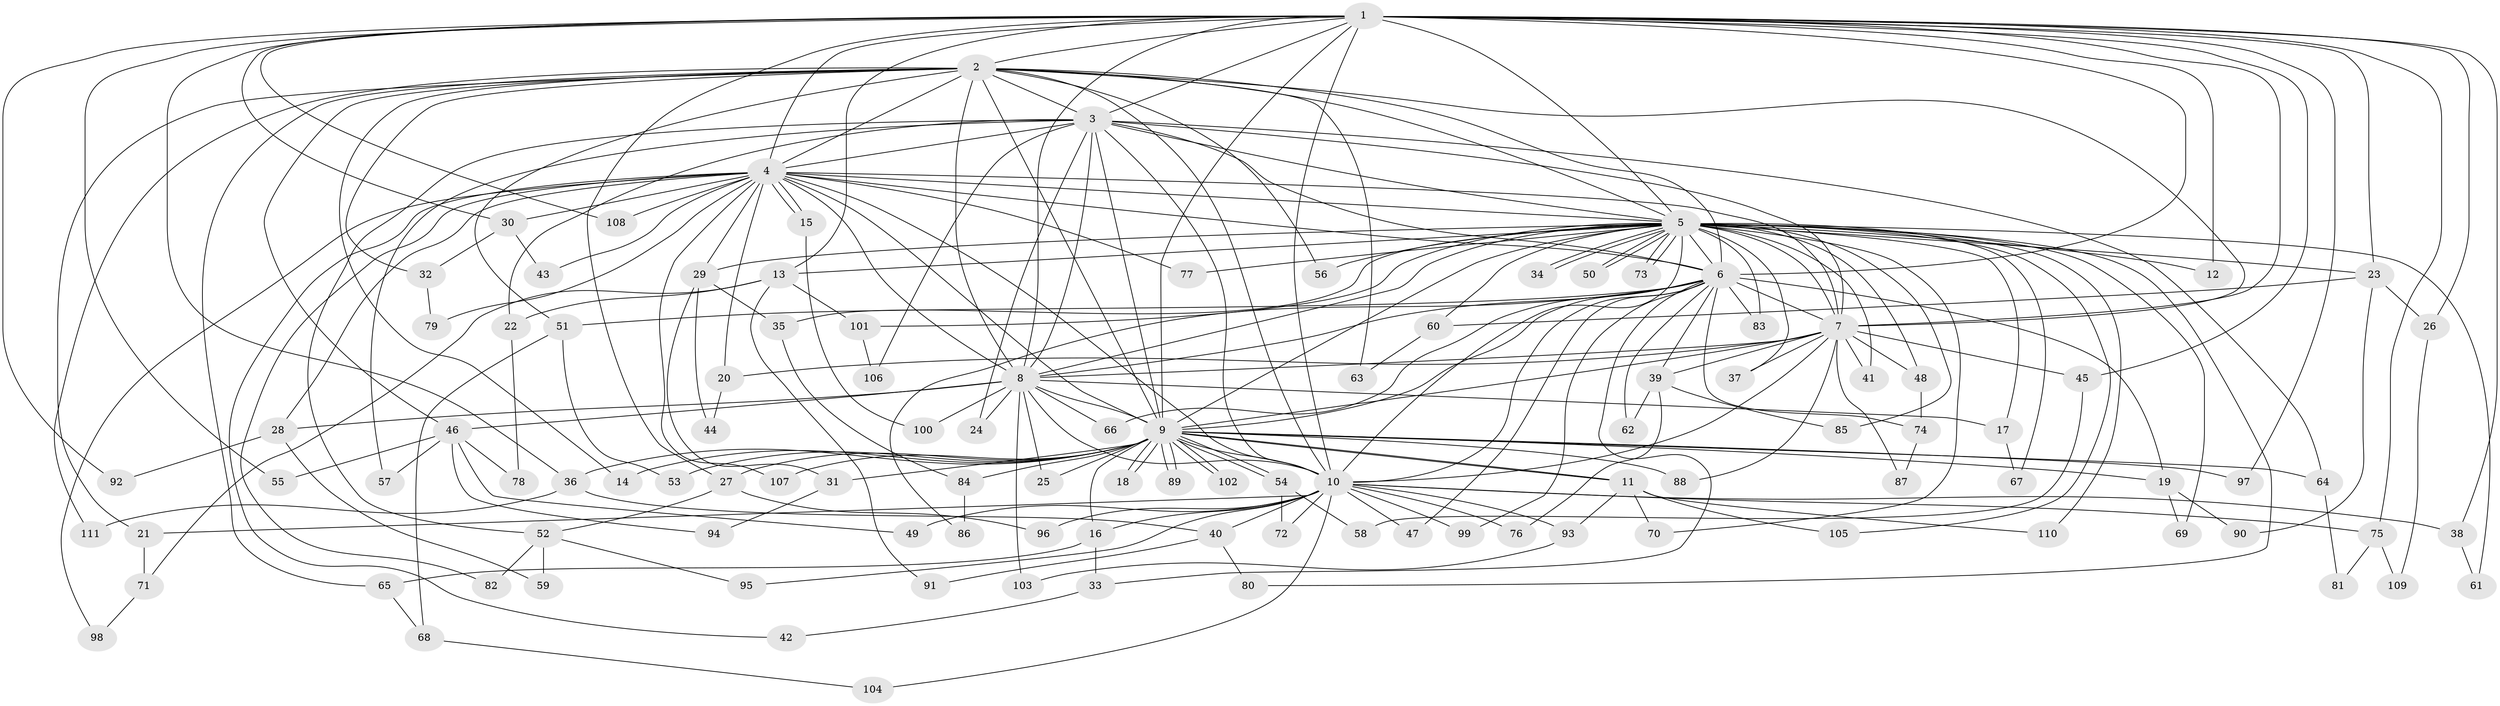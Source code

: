 // Generated by graph-tools (version 1.1) at 2025/49/03/09/25 03:49:29]
// undirected, 111 vertices, 247 edges
graph export_dot {
graph [start="1"]
  node [color=gray90,style=filled];
  1;
  2;
  3;
  4;
  5;
  6;
  7;
  8;
  9;
  10;
  11;
  12;
  13;
  14;
  15;
  16;
  17;
  18;
  19;
  20;
  21;
  22;
  23;
  24;
  25;
  26;
  27;
  28;
  29;
  30;
  31;
  32;
  33;
  34;
  35;
  36;
  37;
  38;
  39;
  40;
  41;
  42;
  43;
  44;
  45;
  46;
  47;
  48;
  49;
  50;
  51;
  52;
  53;
  54;
  55;
  56;
  57;
  58;
  59;
  60;
  61;
  62;
  63;
  64;
  65;
  66;
  67;
  68;
  69;
  70;
  71;
  72;
  73;
  74;
  75;
  76;
  77;
  78;
  79;
  80;
  81;
  82;
  83;
  84;
  85;
  86;
  87;
  88;
  89;
  90;
  91;
  92;
  93;
  94;
  95;
  96;
  97;
  98;
  99;
  100;
  101;
  102;
  103;
  104;
  105;
  106;
  107;
  108;
  109;
  110;
  111;
  1 -- 2;
  1 -- 3;
  1 -- 4;
  1 -- 5;
  1 -- 6;
  1 -- 7;
  1 -- 8;
  1 -- 9;
  1 -- 10;
  1 -- 12;
  1 -- 13;
  1 -- 23;
  1 -- 26;
  1 -- 27;
  1 -- 30;
  1 -- 36;
  1 -- 38;
  1 -- 45;
  1 -- 55;
  1 -- 75;
  1 -- 92;
  1 -- 97;
  1 -- 108;
  2 -- 3;
  2 -- 4;
  2 -- 5;
  2 -- 6;
  2 -- 7;
  2 -- 8;
  2 -- 9;
  2 -- 10;
  2 -- 14;
  2 -- 21;
  2 -- 32;
  2 -- 46;
  2 -- 51;
  2 -- 56;
  2 -- 63;
  2 -- 65;
  2 -- 111;
  3 -- 4;
  3 -- 5;
  3 -- 6;
  3 -- 7;
  3 -- 8;
  3 -- 9;
  3 -- 10;
  3 -- 22;
  3 -- 24;
  3 -- 52;
  3 -- 57;
  3 -- 64;
  3 -- 106;
  4 -- 5;
  4 -- 6;
  4 -- 7;
  4 -- 8;
  4 -- 9;
  4 -- 10;
  4 -- 15;
  4 -- 15;
  4 -- 20;
  4 -- 28;
  4 -- 29;
  4 -- 30;
  4 -- 42;
  4 -- 43;
  4 -- 77;
  4 -- 79;
  4 -- 82;
  4 -- 98;
  4 -- 107;
  4 -- 108;
  5 -- 6;
  5 -- 7;
  5 -- 8;
  5 -- 9;
  5 -- 10;
  5 -- 12;
  5 -- 13;
  5 -- 17;
  5 -- 23;
  5 -- 29;
  5 -- 34;
  5 -- 34;
  5 -- 35;
  5 -- 37;
  5 -- 41;
  5 -- 48;
  5 -- 50;
  5 -- 50;
  5 -- 56;
  5 -- 60;
  5 -- 61;
  5 -- 67;
  5 -- 69;
  5 -- 70;
  5 -- 73;
  5 -- 73;
  5 -- 77;
  5 -- 80;
  5 -- 83;
  5 -- 85;
  5 -- 101;
  5 -- 105;
  5 -- 110;
  6 -- 7;
  6 -- 8;
  6 -- 9;
  6 -- 10;
  6 -- 19;
  6 -- 33;
  6 -- 39;
  6 -- 47;
  6 -- 51;
  6 -- 62;
  6 -- 66;
  6 -- 74;
  6 -- 83;
  6 -- 86;
  6 -- 99;
  7 -- 8;
  7 -- 9;
  7 -- 10;
  7 -- 20;
  7 -- 37;
  7 -- 39;
  7 -- 41;
  7 -- 45;
  7 -- 48;
  7 -- 87;
  7 -- 88;
  8 -- 9;
  8 -- 10;
  8 -- 17;
  8 -- 24;
  8 -- 25;
  8 -- 28;
  8 -- 46;
  8 -- 66;
  8 -- 100;
  8 -- 103;
  9 -- 10;
  9 -- 11;
  9 -- 11;
  9 -- 14;
  9 -- 16;
  9 -- 18;
  9 -- 18;
  9 -- 19;
  9 -- 25;
  9 -- 27;
  9 -- 31;
  9 -- 36;
  9 -- 53;
  9 -- 54;
  9 -- 54;
  9 -- 64;
  9 -- 84;
  9 -- 88;
  9 -- 89;
  9 -- 89;
  9 -- 97;
  9 -- 102;
  9 -- 102;
  9 -- 107;
  10 -- 16;
  10 -- 21;
  10 -- 38;
  10 -- 40;
  10 -- 47;
  10 -- 49;
  10 -- 72;
  10 -- 75;
  10 -- 76;
  10 -- 93;
  10 -- 95;
  10 -- 96;
  10 -- 99;
  10 -- 104;
  11 -- 70;
  11 -- 93;
  11 -- 105;
  11 -- 110;
  13 -- 22;
  13 -- 71;
  13 -- 91;
  13 -- 101;
  15 -- 100;
  16 -- 33;
  16 -- 65;
  17 -- 67;
  19 -- 69;
  19 -- 90;
  20 -- 44;
  21 -- 71;
  22 -- 78;
  23 -- 26;
  23 -- 60;
  23 -- 90;
  26 -- 109;
  27 -- 52;
  27 -- 96;
  28 -- 59;
  28 -- 92;
  29 -- 31;
  29 -- 35;
  29 -- 44;
  30 -- 32;
  30 -- 43;
  31 -- 94;
  32 -- 79;
  33 -- 42;
  35 -- 84;
  36 -- 40;
  36 -- 111;
  38 -- 61;
  39 -- 62;
  39 -- 76;
  39 -- 85;
  40 -- 80;
  40 -- 91;
  45 -- 58;
  46 -- 49;
  46 -- 55;
  46 -- 57;
  46 -- 78;
  46 -- 94;
  48 -- 74;
  51 -- 53;
  51 -- 68;
  52 -- 59;
  52 -- 82;
  52 -- 95;
  54 -- 58;
  54 -- 72;
  60 -- 63;
  64 -- 81;
  65 -- 68;
  68 -- 104;
  71 -- 98;
  74 -- 87;
  75 -- 81;
  75 -- 109;
  84 -- 86;
  93 -- 103;
  101 -- 106;
}
